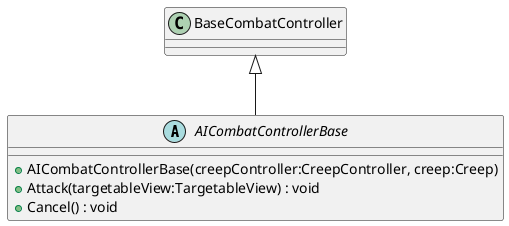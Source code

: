 @startuml
abstract class AICombatControllerBase {
    + AICombatControllerBase(creepController:CreepController, creep:Creep)
    + Attack(targetableView:TargetableView) : void
    + Cancel() : void
}
BaseCombatController <|-- AICombatControllerBase
@enduml
